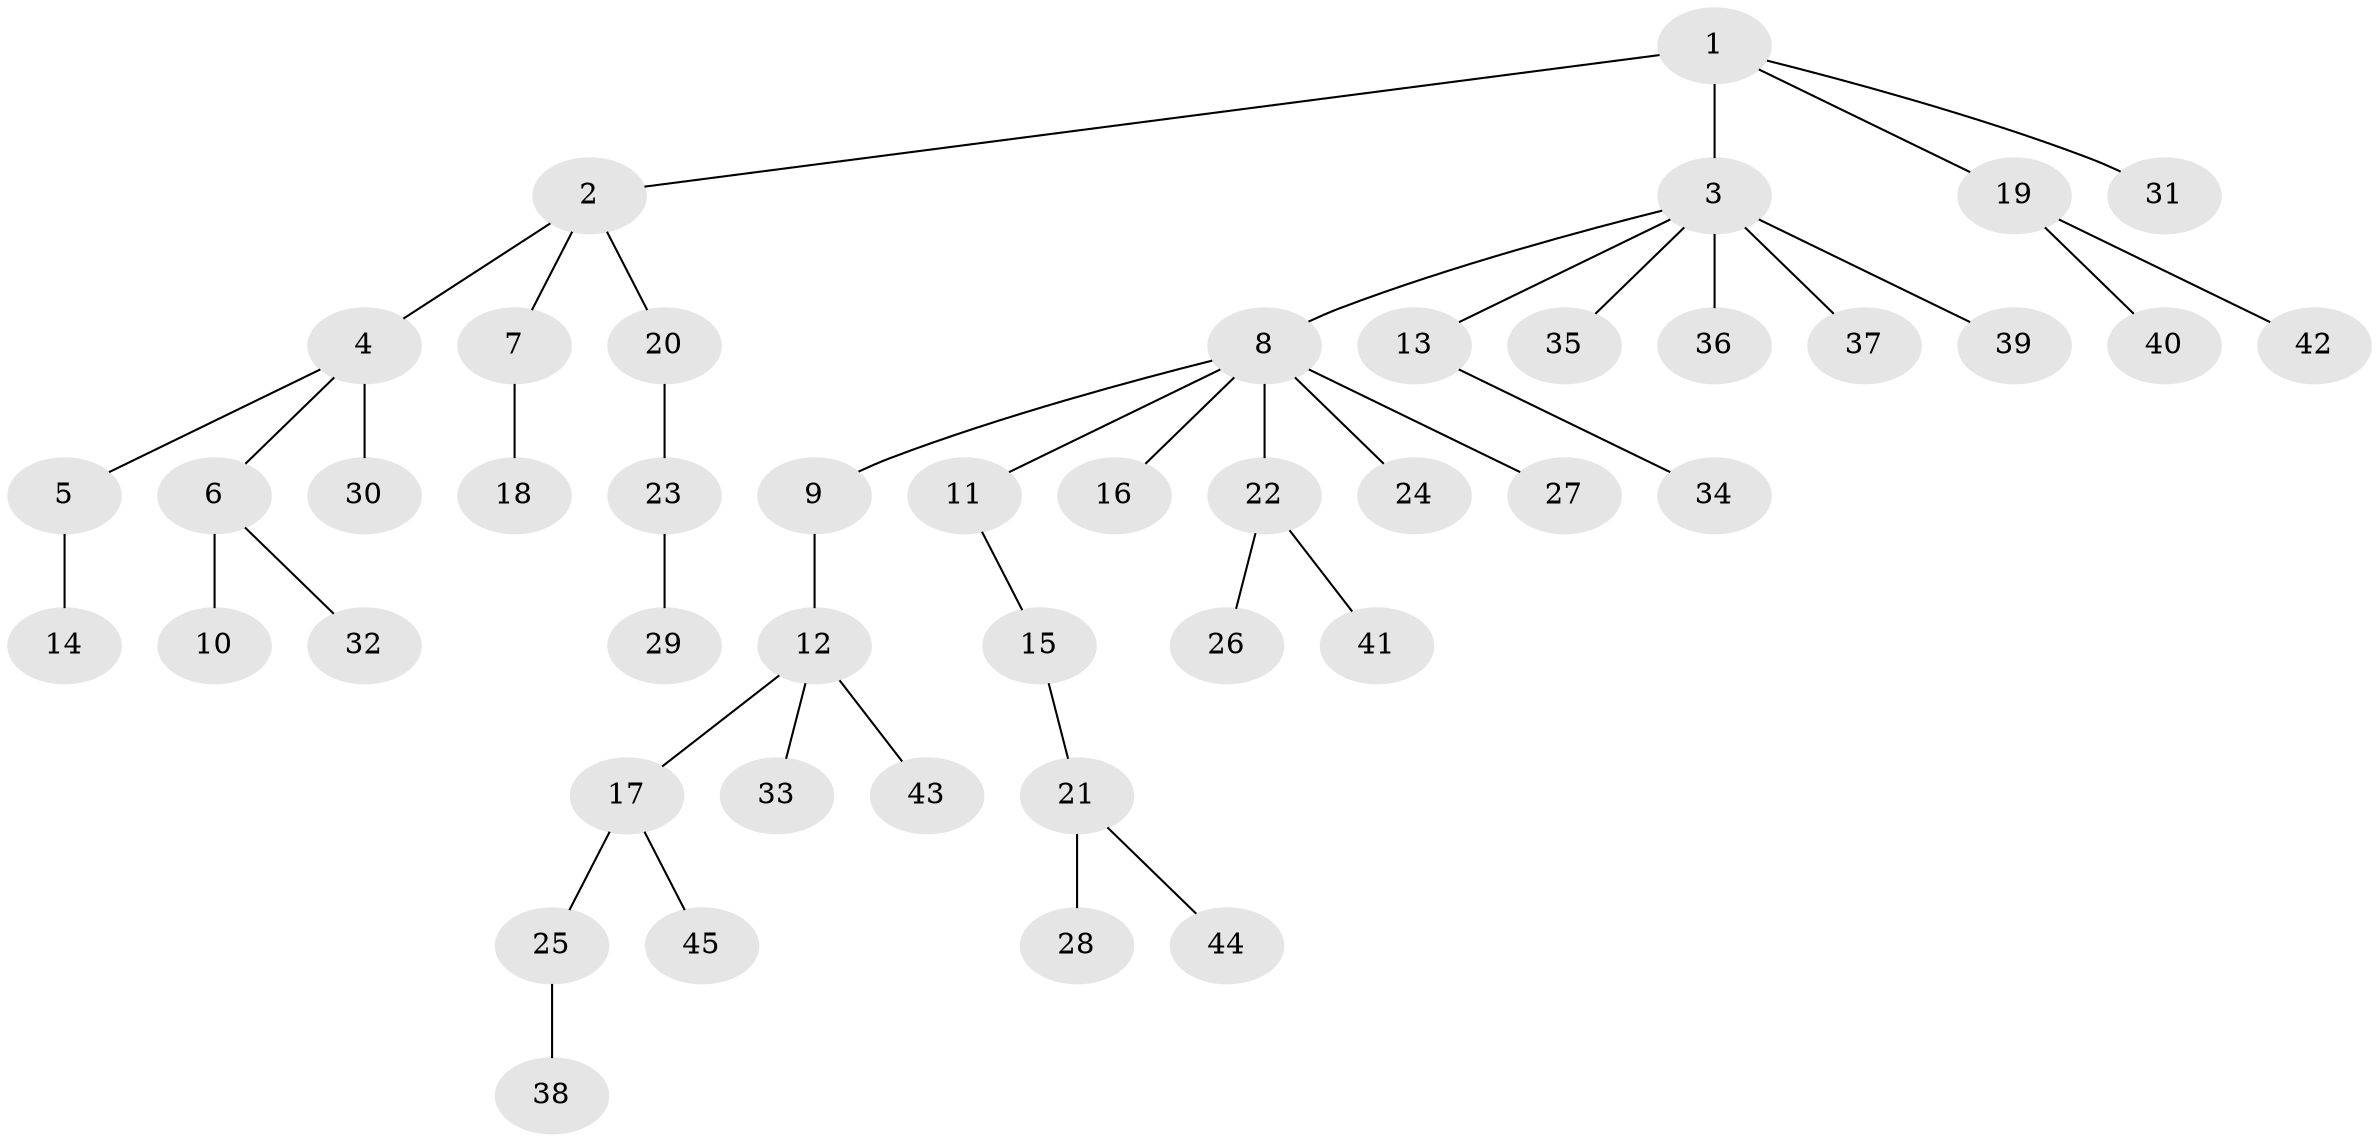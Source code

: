 // original degree distribution, {4: 0.06896551724137931, 5: 0.011494252873563218, 10: 0.011494252873563218, 6: 0.011494252873563218, 3: 0.11494252873563218, 7: 0.011494252873563218, 2: 0.26436781609195403, 1: 0.5057471264367817}
// Generated by graph-tools (version 1.1) at 2025/37/03/09/25 02:37:04]
// undirected, 45 vertices, 44 edges
graph export_dot {
graph [start="1"]
  node [color=gray90,style=filled];
  1;
  2;
  3;
  4;
  5;
  6;
  7;
  8;
  9;
  10;
  11;
  12;
  13;
  14;
  15;
  16;
  17;
  18;
  19;
  20;
  21;
  22;
  23;
  24;
  25;
  26;
  27;
  28;
  29;
  30;
  31;
  32;
  33;
  34;
  35;
  36;
  37;
  38;
  39;
  40;
  41;
  42;
  43;
  44;
  45;
  1 -- 2 [weight=1.0];
  1 -- 3 [weight=3.0];
  1 -- 19 [weight=1.0];
  1 -- 31 [weight=1.0];
  2 -- 4 [weight=1.0];
  2 -- 7 [weight=1.0];
  2 -- 20 [weight=1.0];
  3 -- 8 [weight=1.0];
  3 -- 13 [weight=1.0];
  3 -- 35 [weight=1.0];
  3 -- 36 [weight=1.0];
  3 -- 37 [weight=1.0];
  3 -- 39 [weight=1.0];
  4 -- 5 [weight=1.0];
  4 -- 6 [weight=1.0];
  4 -- 30 [weight=2.0];
  5 -- 14 [weight=1.0];
  6 -- 10 [weight=1.0];
  6 -- 32 [weight=1.0];
  7 -- 18 [weight=1.0];
  8 -- 9 [weight=1.0];
  8 -- 11 [weight=1.0];
  8 -- 16 [weight=1.0];
  8 -- 22 [weight=1.0];
  8 -- 24 [weight=2.0];
  8 -- 27 [weight=1.0];
  9 -- 12 [weight=1.0];
  11 -- 15 [weight=1.0];
  12 -- 17 [weight=1.0];
  12 -- 33 [weight=1.0];
  12 -- 43 [weight=1.0];
  13 -- 34 [weight=1.0];
  15 -- 21 [weight=1.0];
  17 -- 25 [weight=1.0];
  17 -- 45 [weight=1.0];
  19 -- 40 [weight=1.0];
  19 -- 42 [weight=1.0];
  20 -- 23 [weight=1.0];
  21 -- 28 [weight=2.0];
  21 -- 44 [weight=1.0];
  22 -- 26 [weight=1.0];
  22 -- 41 [weight=1.0];
  23 -- 29 [weight=1.0];
  25 -- 38 [weight=1.0];
}

